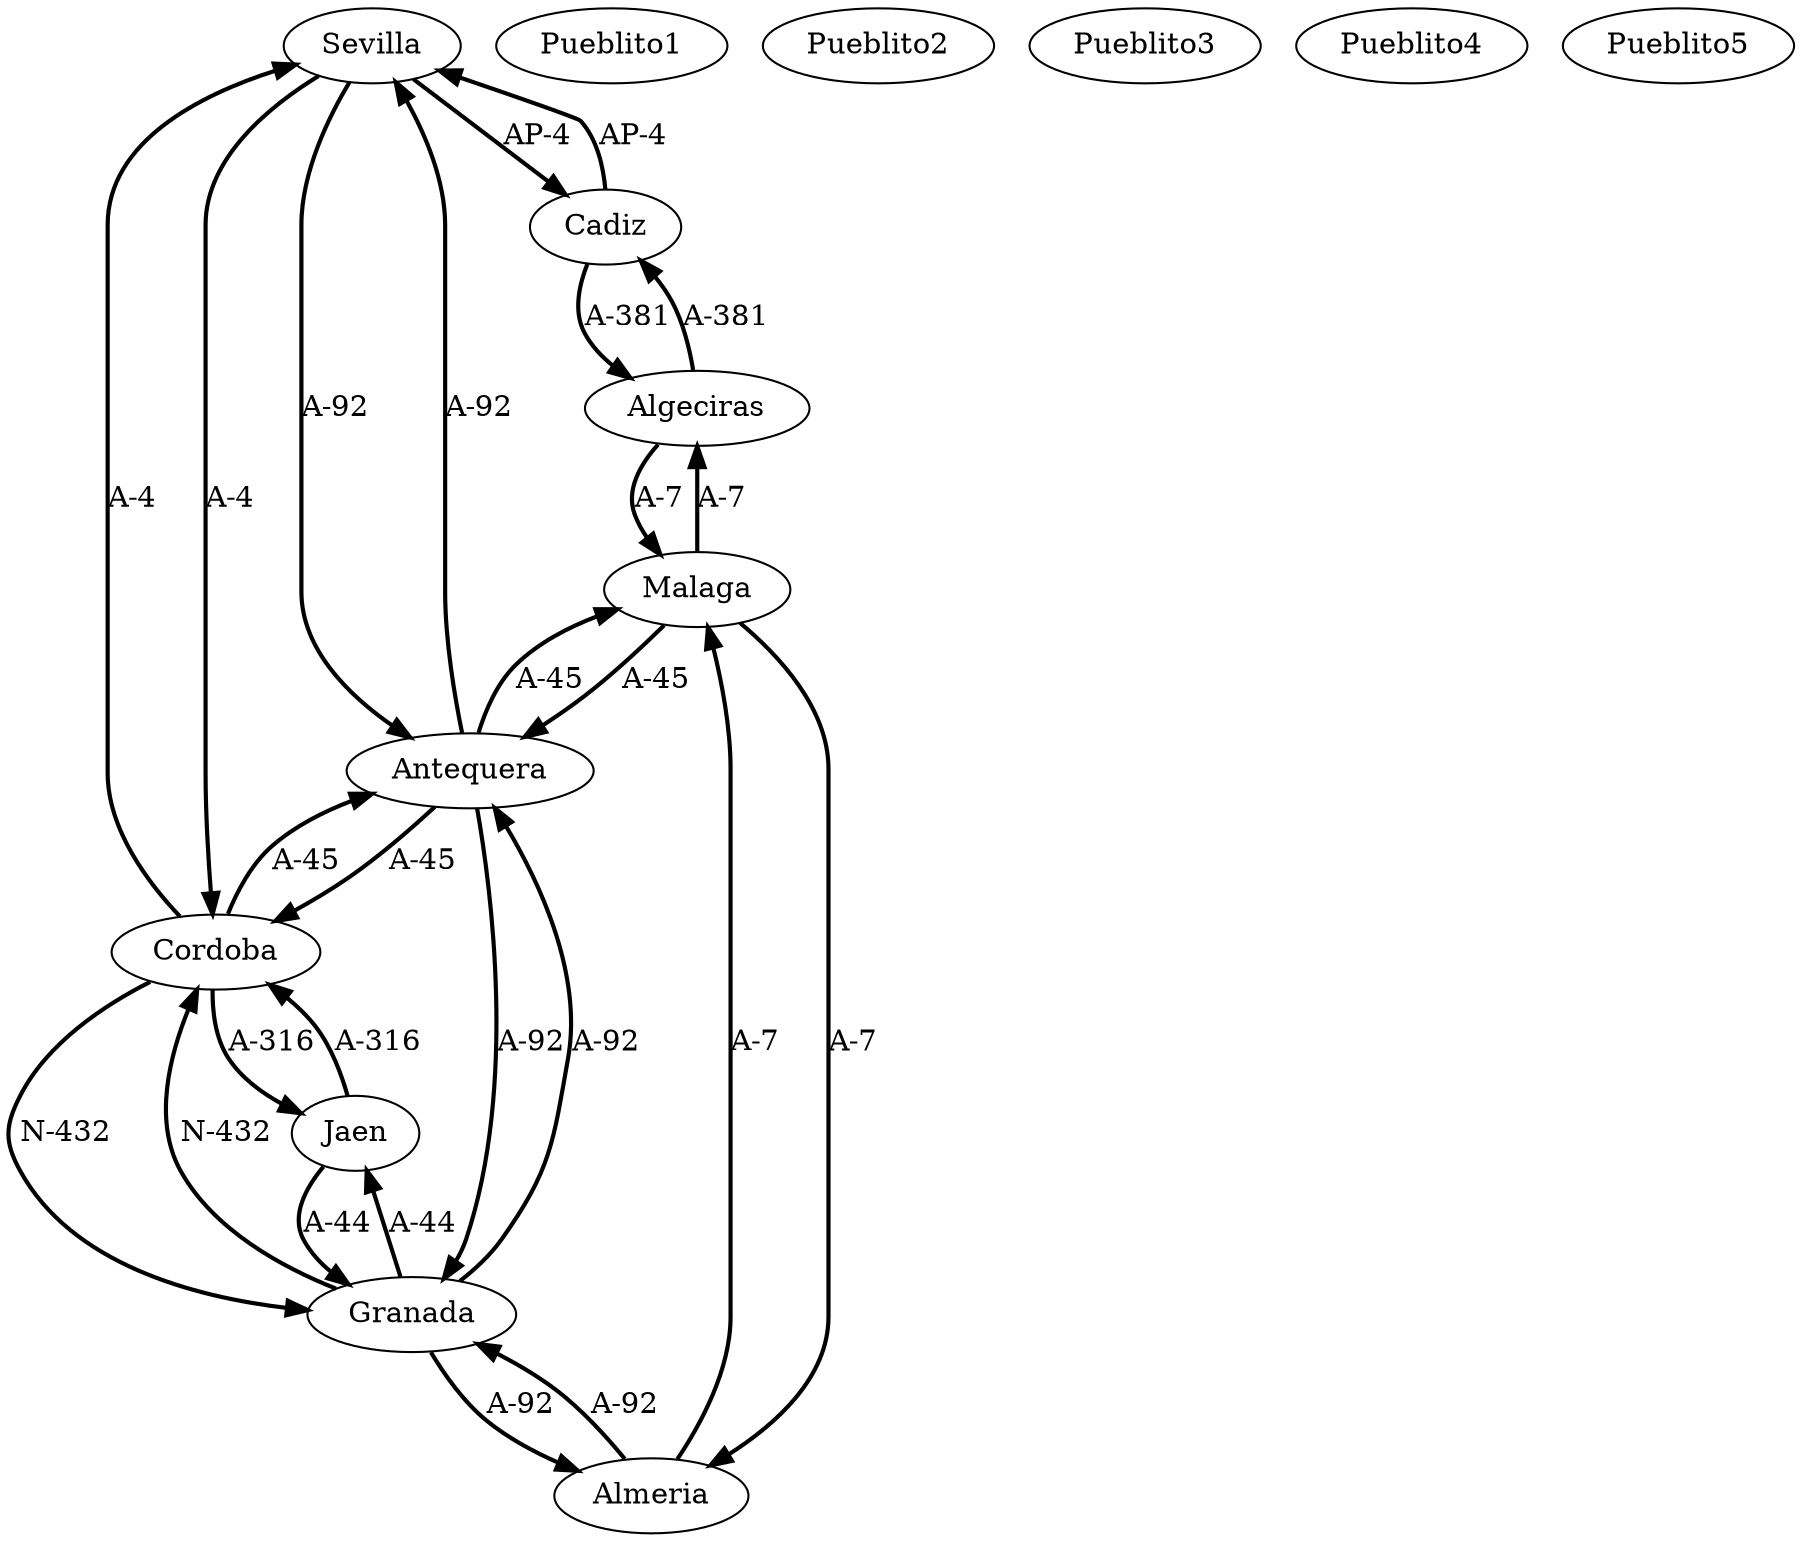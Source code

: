 strict digraph G {
  1 [ color="black" label="Sevilla" ];
  2 [ color="black" label="Granada" ];
  3 [ color="black" label="Cadiz" ];
  4 [ color="black" label="Cordoba" ];
  5 [ color="black" label="Malaga" ];
  6 [ color="black" label="Antequera" ];
  7 [ color="black" label="Almeria" ];
  8 [ color="black" label="Jaen" ];
  9 [ color="black" label="Algeciras" ];
  10 [ color="black" label="Pueblito1" ];
  11 [ color="black" label="Pueblito2" ];
  12 [ color="black" label="Pueblito3" ];
  13 [ color="black" label="Pueblito4" ];
  14 [ color="black" label="Pueblito5" ];
  1 -> 4 [ style="bold" label="A-4" ];
  4 -> 1 [ style="bold" label="A-4" ];
  1 -> 3 [ style="bold" label="AP-4" ];
  3 -> 1 [ style="bold" label="AP-4" ];
  1 -> 6 [ style="bold" label="A-92" ];
  6 -> 1 [ style="bold" label="A-92" ];
  6 -> 2 [ style="bold" label="A-92" ];
  2 -> 6 [ style="bold" label="A-92" ];
  6 -> 5 [ style="bold" label="A-45" ];
  5 -> 6 [ style="bold" label="A-45" ];
  6 -> 4 [ style="bold" label="A-45" ];
  4 -> 6 [ style="bold" label="A-45" ];
  5 -> 7 [ style="bold" label="A-7" ];
  7 -> 5 [ style="bold" label="A-7" ];
  4 -> 8 [ style="bold" label="A-316" ];
  8 -> 4 [ style="bold" label="A-316" ];
  4 -> 2 [ style="bold" label="N-432" ];
  2 -> 4 [ style="bold" label="N-432" ];
  2 -> 7 [ style="bold" label="A-92" ];
  7 -> 2 [ style="bold" label="A-92" ];
  2 -> 8 [ style="bold" label="A-44" ];
  8 -> 2 [ style="bold" label="A-44" ];
  3 -> 9 [ style="bold" label="A-381" ];
  9 -> 3 [ style="bold" label="A-381" ];
  9 -> 5 [ style="bold" label="A-7" ];
  5 -> 9 [ style="bold" label="A-7" ];
}
